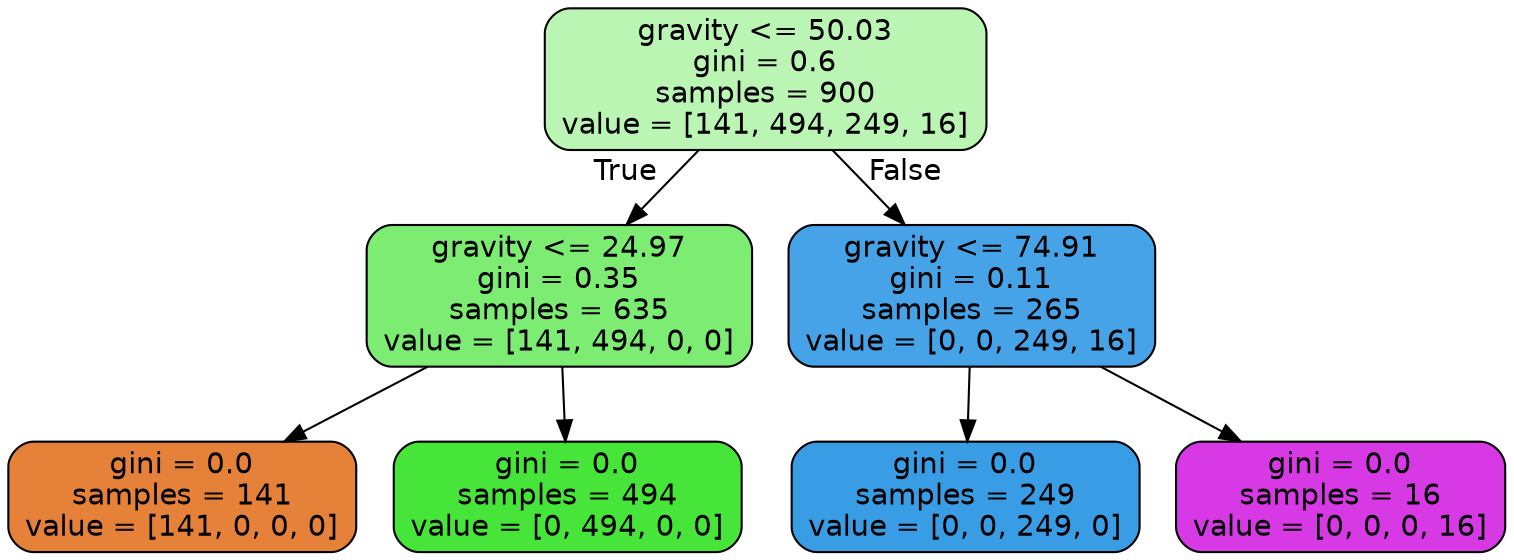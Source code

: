 digraph Tree {
node [shape=box, style="filled, rounded", color="black", fontname="helvetica"] ;
edge [fontname="helvetica"] ;
0 [label="gravity <= 50.03\ngini = 0.6\nsamples = 900\nvalue = [141, 494, 249, 16]", fillcolor="#baf5b4"] ;
1 [label="gravity <= 24.97\ngini = 0.35\nsamples = 635\nvalue = [141, 494, 0, 0]", fillcolor="#7cec72"] ;
0 -> 1 [labeldistance=2.5, labelangle=45, headlabel="True"] ;
2 [label="gini = 0.0\nsamples = 141\nvalue = [141, 0, 0, 0]", fillcolor="#e58139"] ;
1 -> 2 ;
3 [label="gini = 0.0\nsamples = 494\nvalue = [0, 494, 0, 0]", fillcolor="#47e539"] ;
1 -> 3 ;
4 [label="gravity <= 74.91\ngini = 0.11\nsamples = 265\nvalue = [0, 0, 249, 16]", fillcolor="#46a3e7"] ;
0 -> 4 [labeldistance=2.5, labelangle=-45, headlabel="False"] ;
5 [label="gini = 0.0\nsamples = 249\nvalue = [0, 0, 249, 0]", fillcolor="#399de5"] ;
4 -> 5 ;
6 [label="gini = 0.0\nsamples = 16\nvalue = [0, 0, 0, 16]", fillcolor="#d739e5"] ;
4 -> 6 ;
}